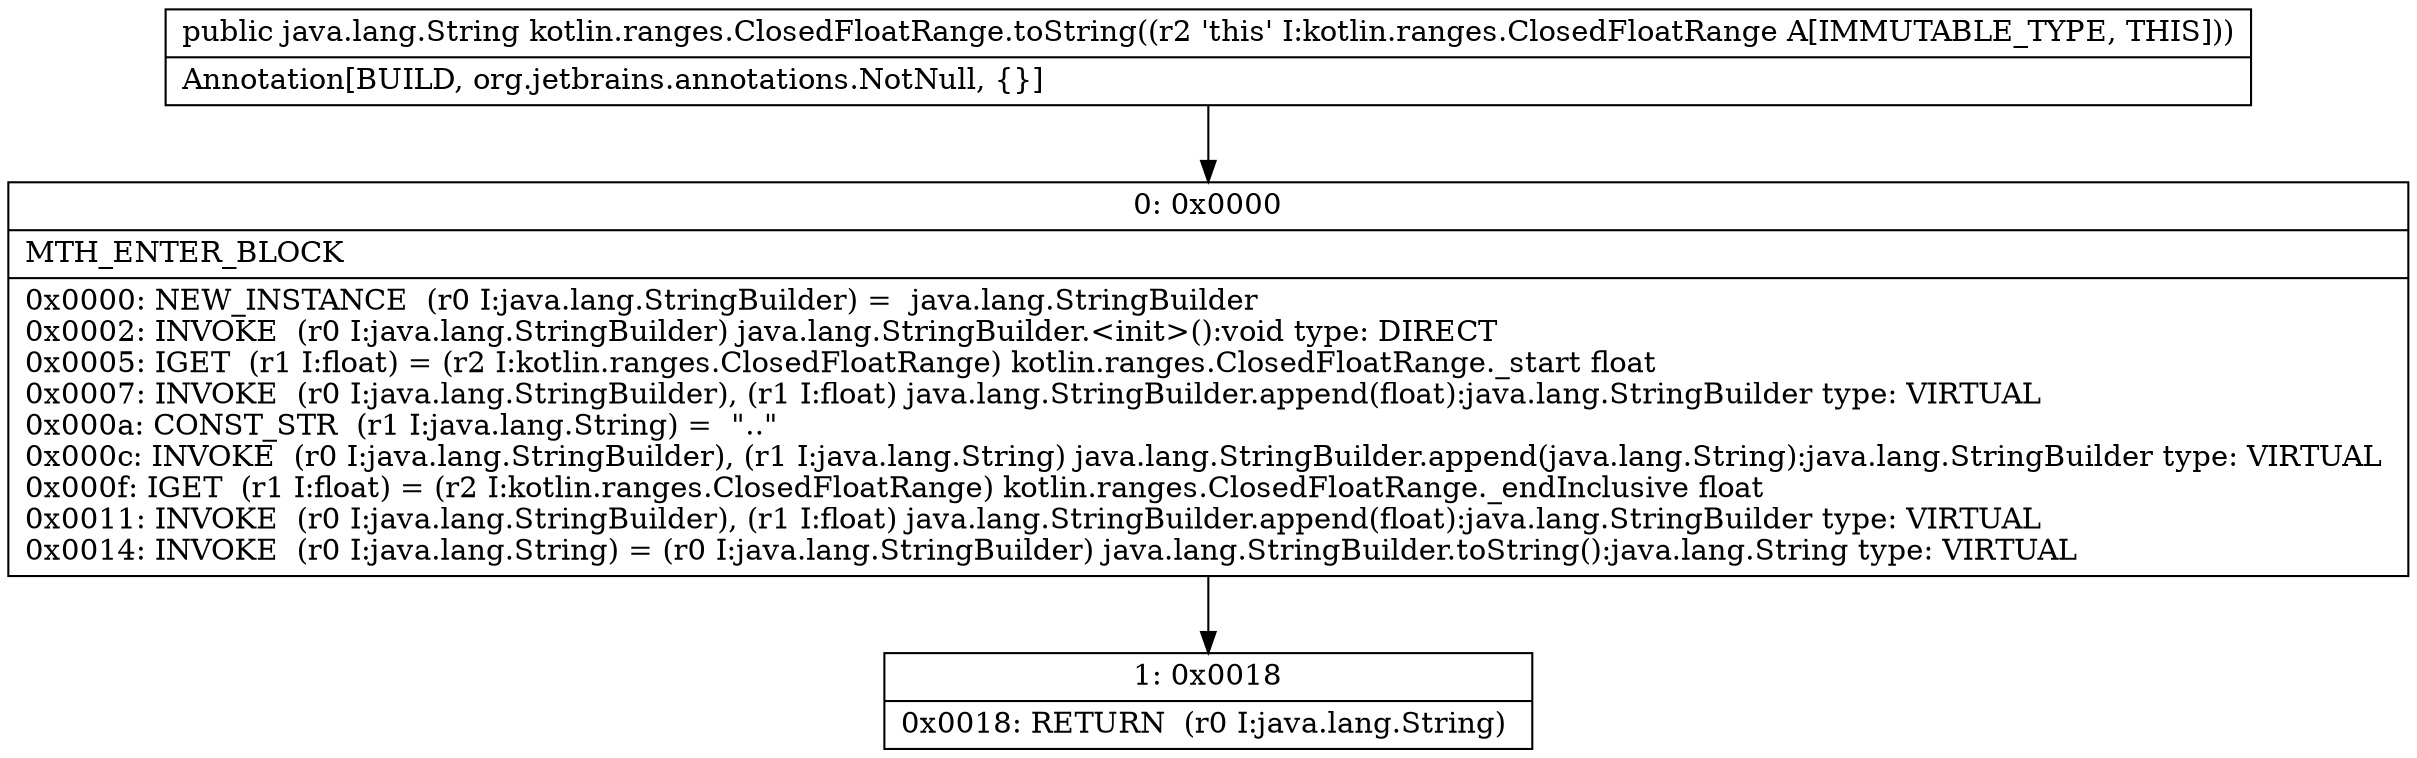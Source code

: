 digraph "CFG forkotlin.ranges.ClosedFloatRange.toString()Ljava\/lang\/String;" {
Node_0 [shape=record,label="{0\:\ 0x0000|MTH_ENTER_BLOCK\l|0x0000: NEW_INSTANCE  (r0 I:java.lang.StringBuilder) =  java.lang.StringBuilder \l0x0002: INVOKE  (r0 I:java.lang.StringBuilder) java.lang.StringBuilder.\<init\>():void type: DIRECT \l0x0005: IGET  (r1 I:float) = (r2 I:kotlin.ranges.ClosedFloatRange) kotlin.ranges.ClosedFloatRange._start float \l0x0007: INVOKE  (r0 I:java.lang.StringBuilder), (r1 I:float) java.lang.StringBuilder.append(float):java.lang.StringBuilder type: VIRTUAL \l0x000a: CONST_STR  (r1 I:java.lang.String) =  \"..\" \l0x000c: INVOKE  (r0 I:java.lang.StringBuilder), (r1 I:java.lang.String) java.lang.StringBuilder.append(java.lang.String):java.lang.StringBuilder type: VIRTUAL \l0x000f: IGET  (r1 I:float) = (r2 I:kotlin.ranges.ClosedFloatRange) kotlin.ranges.ClosedFloatRange._endInclusive float \l0x0011: INVOKE  (r0 I:java.lang.StringBuilder), (r1 I:float) java.lang.StringBuilder.append(float):java.lang.StringBuilder type: VIRTUAL \l0x0014: INVOKE  (r0 I:java.lang.String) = (r0 I:java.lang.StringBuilder) java.lang.StringBuilder.toString():java.lang.String type: VIRTUAL \l}"];
Node_1 [shape=record,label="{1\:\ 0x0018|0x0018: RETURN  (r0 I:java.lang.String) \l}"];
MethodNode[shape=record,label="{public java.lang.String kotlin.ranges.ClosedFloatRange.toString((r2 'this' I:kotlin.ranges.ClosedFloatRange A[IMMUTABLE_TYPE, THIS]))  | Annotation[BUILD, org.jetbrains.annotations.NotNull, \{\}]\l}"];
MethodNode -> Node_0;
Node_0 -> Node_1;
}

